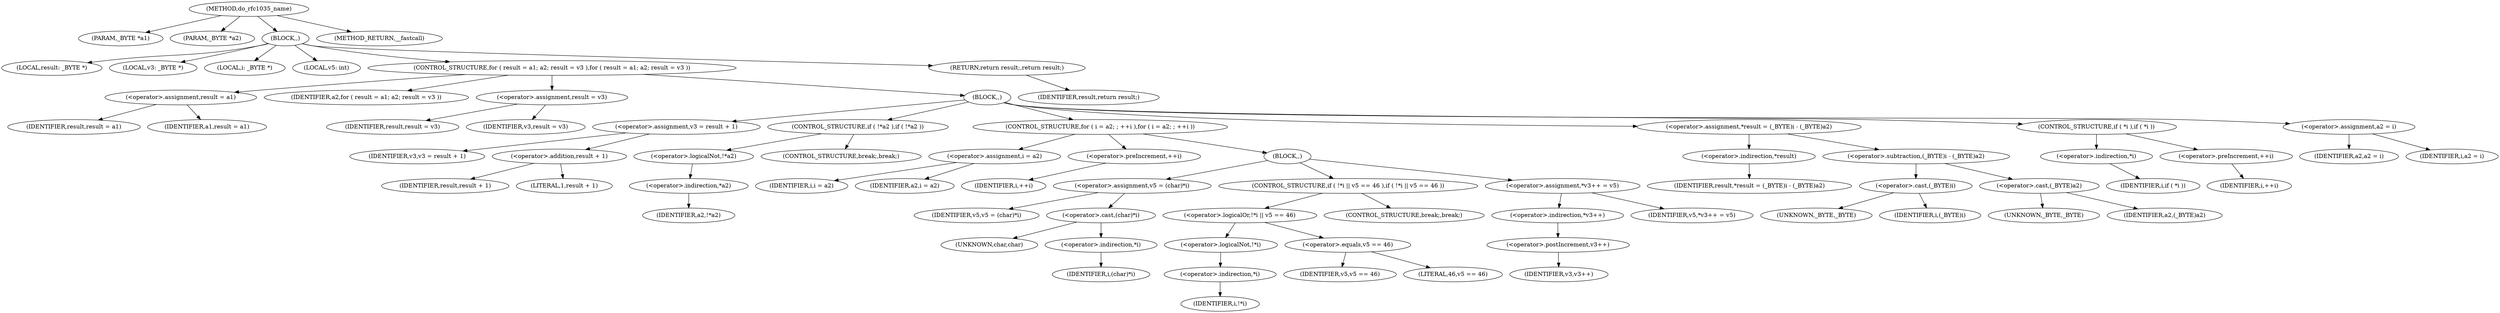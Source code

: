 digraph do_rfc1035_name {  
"1000105" [label = "(METHOD,do_rfc1035_name)" ]
"1000106" [label = "(PARAM,_BYTE *a1)" ]
"1000107" [label = "(PARAM,_BYTE *a2)" ]
"1000108" [label = "(BLOCK,,)" ]
"1000109" [label = "(LOCAL,result: _BYTE *)" ]
"1000110" [label = "(LOCAL,v3: _BYTE *)" ]
"1000111" [label = "(LOCAL,i: _BYTE *)" ]
"1000112" [label = "(LOCAL,v5: int)" ]
"1000113" [label = "(CONTROL_STRUCTURE,for ( result = a1; a2; result = v3 ),for ( result = a1; a2; result = v3 ))" ]
"1000114" [label = "(<operator>.assignment,result = a1)" ]
"1000115" [label = "(IDENTIFIER,result,result = a1)" ]
"1000116" [label = "(IDENTIFIER,a1,result = a1)" ]
"1000117" [label = "(IDENTIFIER,a2,for ( result = a1; a2; result = v3 ))" ]
"1000118" [label = "(<operator>.assignment,result = v3)" ]
"1000119" [label = "(IDENTIFIER,result,result = v3)" ]
"1000120" [label = "(IDENTIFIER,v3,result = v3)" ]
"1000121" [label = "(BLOCK,,)" ]
"1000122" [label = "(<operator>.assignment,v3 = result + 1)" ]
"1000123" [label = "(IDENTIFIER,v3,v3 = result + 1)" ]
"1000124" [label = "(<operator>.addition,result + 1)" ]
"1000125" [label = "(IDENTIFIER,result,result + 1)" ]
"1000126" [label = "(LITERAL,1,result + 1)" ]
"1000127" [label = "(CONTROL_STRUCTURE,if ( !*a2 ),if ( !*a2 ))" ]
"1000128" [label = "(<operator>.logicalNot,!*a2)" ]
"1000129" [label = "(<operator>.indirection,*a2)" ]
"1000130" [label = "(IDENTIFIER,a2,!*a2)" ]
"1000131" [label = "(CONTROL_STRUCTURE,break;,break;)" ]
"1000132" [label = "(CONTROL_STRUCTURE,for ( i = a2; ; ++i ),for ( i = a2; ; ++i ))" ]
"1000133" [label = "(<operator>.assignment,i = a2)" ]
"1000134" [label = "(IDENTIFIER,i,i = a2)" ]
"1000135" [label = "(IDENTIFIER,a2,i = a2)" ]
"1000136" [label = "(<operator>.preIncrement,++i)" ]
"1000137" [label = "(IDENTIFIER,i,++i)" ]
"1000138" [label = "(BLOCK,,)" ]
"1000139" [label = "(<operator>.assignment,v5 = (char)*i)" ]
"1000140" [label = "(IDENTIFIER,v5,v5 = (char)*i)" ]
"1000141" [label = "(<operator>.cast,(char)*i)" ]
"1000142" [label = "(UNKNOWN,char,char)" ]
"1000143" [label = "(<operator>.indirection,*i)" ]
"1000144" [label = "(IDENTIFIER,i,(char)*i)" ]
"1000145" [label = "(CONTROL_STRUCTURE,if ( !*i || v5 == 46 ),if ( !*i || v5 == 46 ))" ]
"1000146" [label = "(<operator>.logicalOr,!*i || v5 == 46)" ]
"1000147" [label = "(<operator>.logicalNot,!*i)" ]
"1000148" [label = "(<operator>.indirection,*i)" ]
"1000149" [label = "(IDENTIFIER,i,!*i)" ]
"1000150" [label = "(<operator>.equals,v5 == 46)" ]
"1000151" [label = "(IDENTIFIER,v5,v5 == 46)" ]
"1000152" [label = "(LITERAL,46,v5 == 46)" ]
"1000153" [label = "(CONTROL_STRUCTURE,break;,break;)" ]
"1000154" [label = "(<operator>.assignment,*v3++ = v5)" ]
"1000155" [label = "(<operator>.indirection,*v3++)" ]
"1000156" [label = "(<operator>.postIncrement,v3++)" ]
"1000157" [label = "(IDENTIFIER,v3,v3++)" ]
"1000158" [label = "(IDENTIFIER,v5,*v3++ = v5)" ]
"1000159" [label = "(<operator>.assignment,*result = (_BYTE)i - (_BYTE)a2)" ]
"1000160" [label = "(<operator>.indirection,*result)" ]
"1000161" [label = "(IDENTIFIER,result,*result = (_BYTE)i - (_BYTE)a2)" ]
"1000162" [label = "(<operator>.subtraction,(_BYTE)i - (_BYTE)a2)" ]
"1000163" [label = "(<operator>.cast,(_BYTE)i)" ]
"1000164" [label = "(UNKNOWN,_BYTE,_BYTE)" ]
"1000165" [label = "(IDENTIFIER,i,(_BYTE)i)" ]
"1000166" [label = "(<operator>.cast,(_BYTE)a2)" ]
"1000167" [label = "(UNKNOWN,_BYTE,_BYTE)" ]
"1000168" [label = "(IDENTIFIER,a2,(_BYTE)a2)" ]
"1000169" [label = "(CONTROL_STRUCTURE,if ( *i ),if ( *i ))" ]
"1000170" [label = "(<operator>.indirection,*i)" ]
"1000171" [label = "(IDENTIFIER,i,if ( *i ))" ]
"1000172" [label = "(<operator>.preIncrement,++i)" ]
"1000173" [label = "(IDENTIFIER,i,++i)" ]
"1000174" [label = "(<operator>.assignment,a2 = i)" ]
"1000175" [label = "(IDENTIFIER,a2,a2 = i)" ]
"1000176" [label = "(IDENTIFIER,i,a2 = i)" ]
"1000177" [label = "(RETURN,return result;,return result;)" ]
"1000178" [label = "(IDENTIFIER,result,return result;)" ]
"1000179" [label = "(METHOD_RETURN,__fastcall)" ]
  "1000105" -> "1000106" 
  "1000105" -> "1000107" 
  "1000105" -> "1000108" 
  "1000105" -> "1000179" 
  "1000108" -> "1000109" 
  "1000108" -> "1000110" 
  "1000108" -> "1000111" 
  "1000108" -> "1000112" 
  "1000108" -> "1000113" 
  "1000108" -> "1000177" 
  "1000113" -> "1000114" 
  "1000113" -> "1000117" 
  "1000113" -> "1000118" 
  "1000113" -> "1000121" 
  "1000114" -> "1000115" 
  "1000114" -> "1000116" 
  "1000118" -> "1000119" 
  "1000118" -> "1000120" 
  "1000121" -> "1000122" 
  "1000121" -> "1000127" 
  "1000121" -> "1000132" 
  "1000121" -> "1000159" 
  "1000121" -> "1000169" 
  "1000121" -> "1000174" 
  "1000122" -> "1000123" 
  "1000122" -> "1000124" 
  "1000124" -> "1000125" 
  "1000124" -> "1000126" 
  "1000127" -> "1000128" 
  "1000127" -> "1000131" 
  "1000128" -> "1000129" 
  "1000129" -> "1000130" 
  "1000132" -> "1000133" 
  "1000132" -> "1000136" 
  "1000132" -> "1000138" 
  "1000133" -> "1000134" 
  "1000133" -> "1000135" 
  "1000136" -> "1000137" 
  "1000138" -> "1000139" 
  "1000138" -> "1000145" 
  "1000138" -> "1000154" 
  "1000139" -> "1000140" 
  "1000139" -> "1000141" 
  "1000141" -> "1000142" 
  "1000141" -> "1000143" 
  "1000143" -> "1000144" 
  "1000145" -> "1000146" 
  "1000145" -> "1000153" 
  "1000146" -> "1000147" 
  "1000146" -> "1000150" 
  "1000147" -> "1000148" 
  "1000148" -> "1000149" 
  "1000150" -> "1000151" 
  "1000150" -> "1000152" 
  "1000154" -> "1000155" 
  "1000154" -> "1000158" 
  "1000155" -> "1000156" 
  "1000156" -> "1000157" 
  "1000159" -> "1000160" 
  "1000159" -> "1000162" 
  "1000160" -> "1000161" 
  "1000162" -> "1000163" 
  "1000162" -> "1000166" 
  "1000163" -> "1000164" 
  "1000163" -> "1000165" 
  "1000166" -> "1000167" 
  "1000166" -> "1000168" 
  "1000169" -> "1000170" 
  "1000169" -> "1000172" 
  "1000170" -> "1000171" 
  "1000172" -> "1000173" 
  "1000174" -> "1000175" 
  "1000174" -> "1000176" 
  "1000177" -> "1000178" 
}
